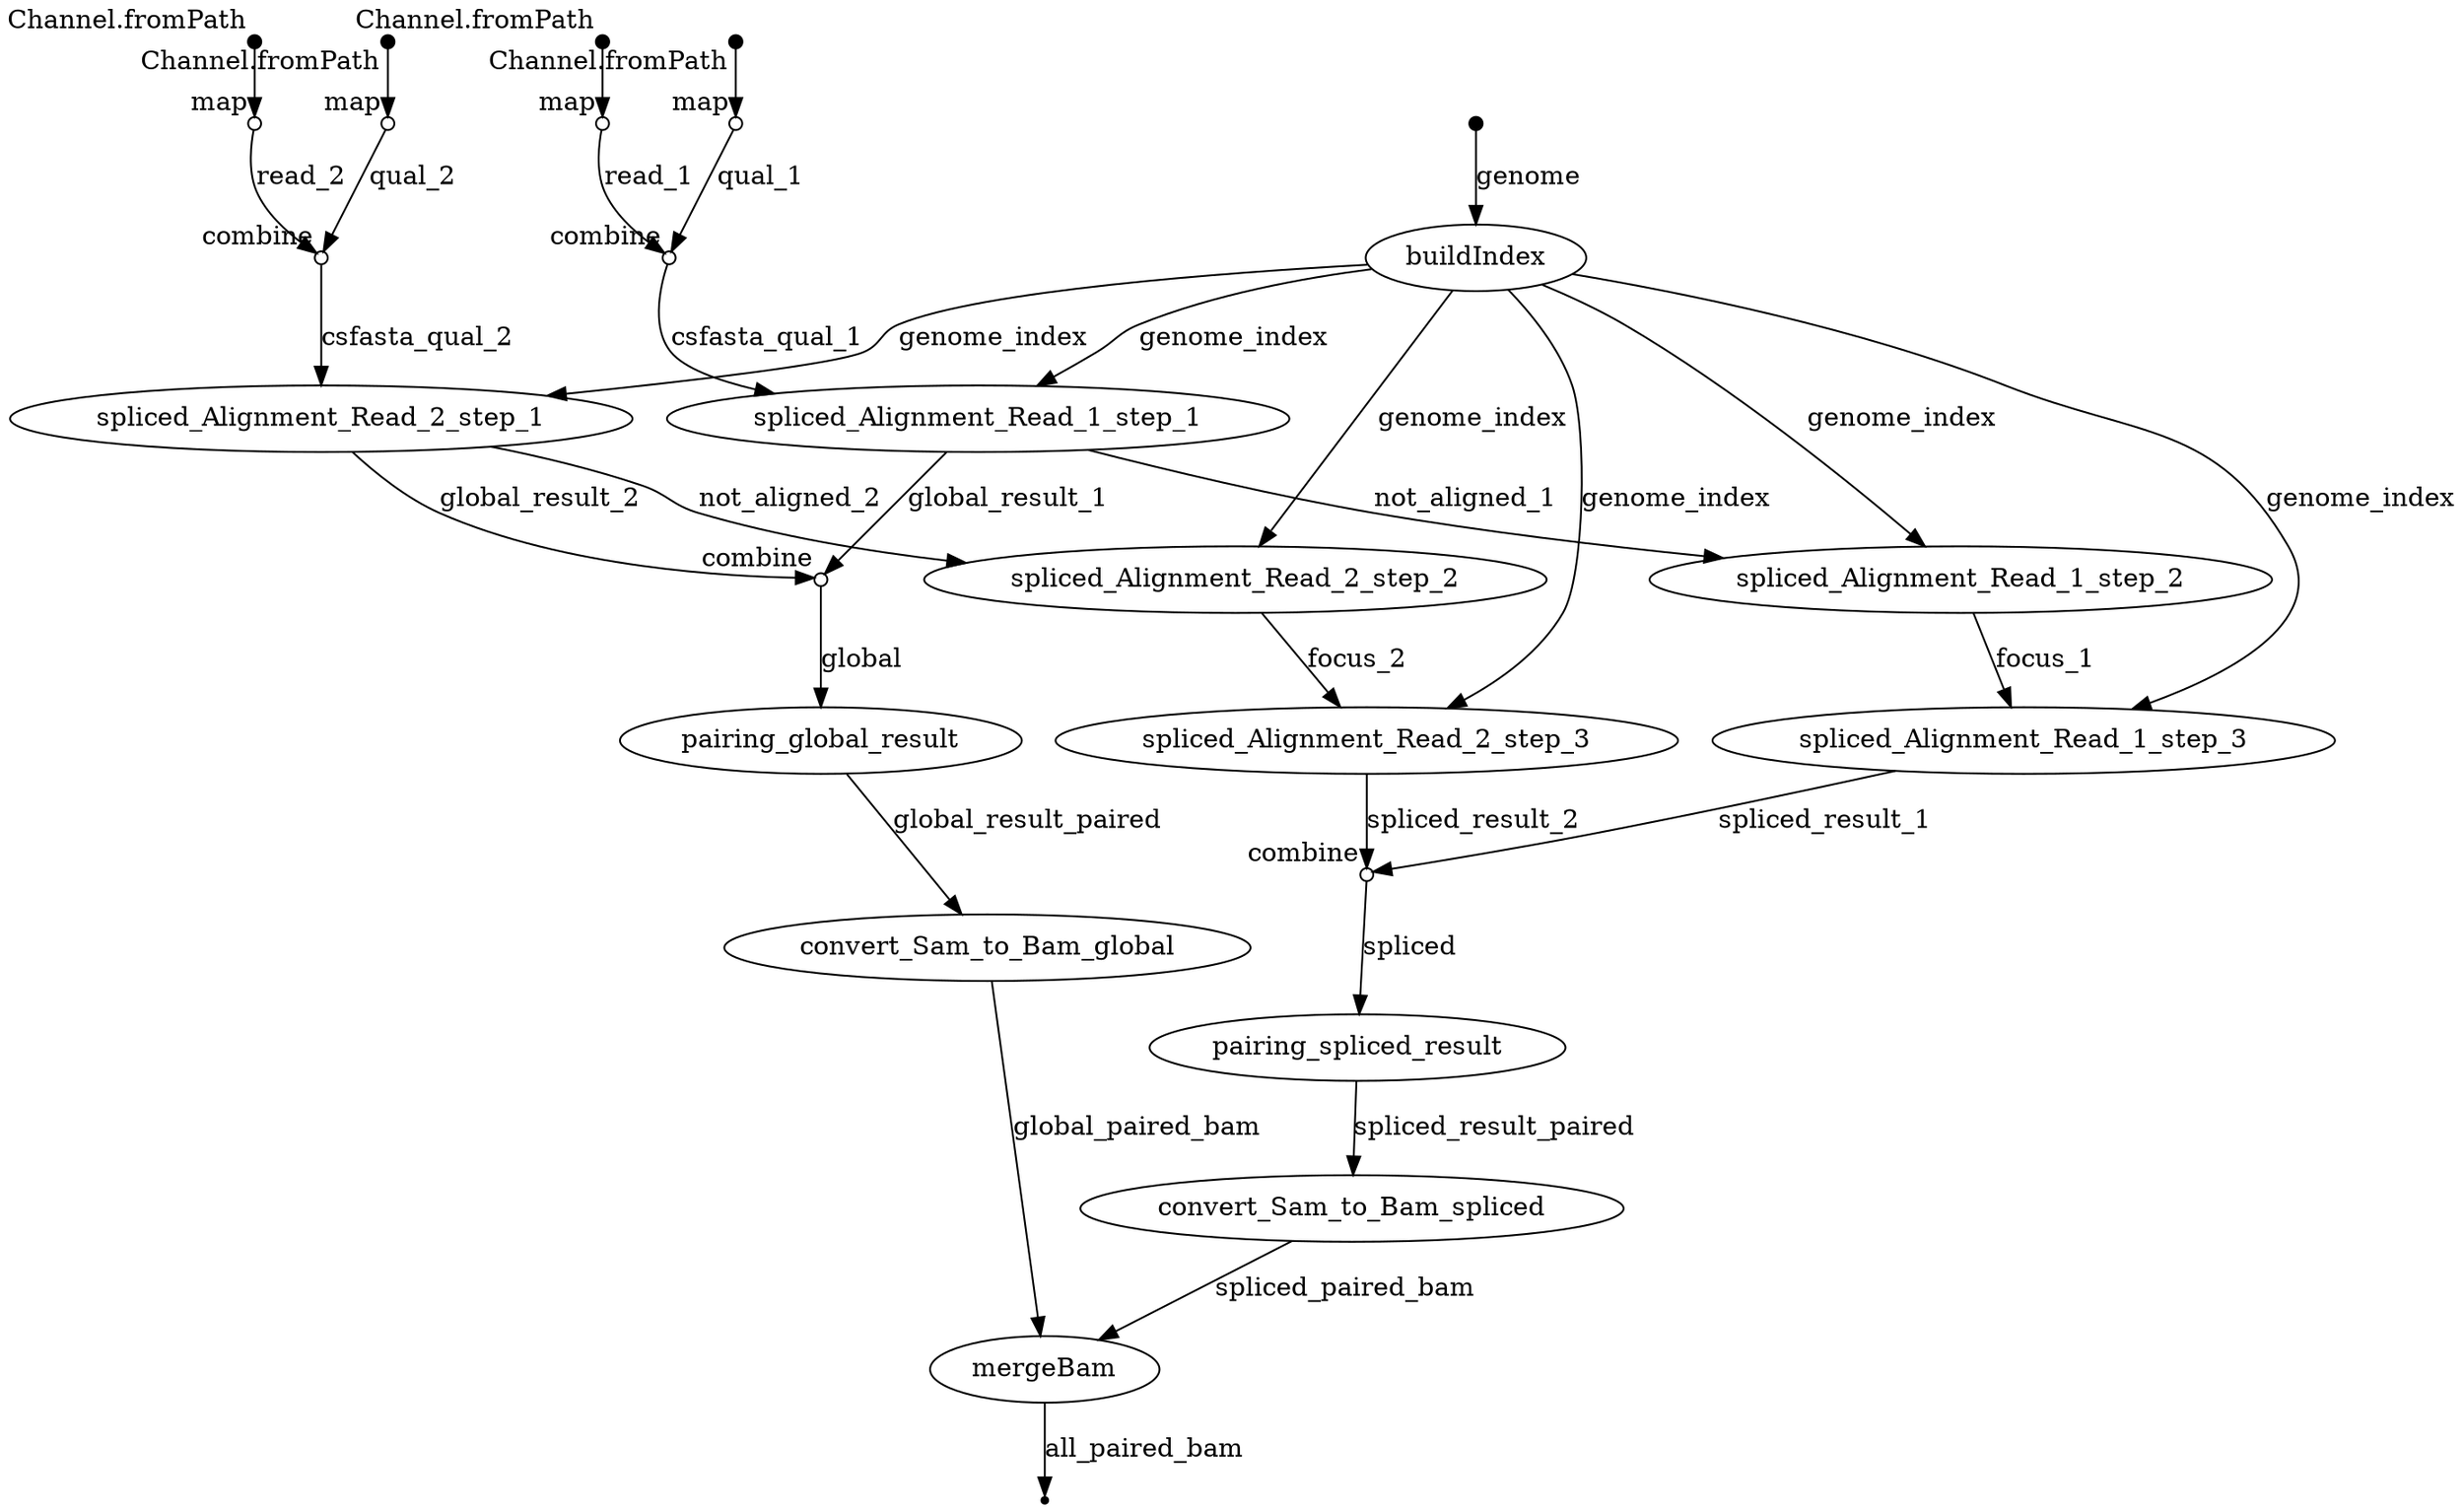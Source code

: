 digraph dag {
p0 [shape=point,label="",fixedsize=true,width=0.1,xlabel="Channel.fromPath"];
p1 [shape=circle,label="",fixedsize=true,width=0.1,xlabel="map"];
p0 -> p1;

p1 [shape=circle,label="",fixedsize=true,width=0.1,xlabel="map"];
p8 [shape=circle,label="",fixedsize=true,width=0.1,xlabel="combine"];
p1 -> p8 [label="read_1"];

p2 [shape=point,label="",fixedsize=true,width=0.1,xlabel="Channel.fromPath"];
p3 [shape=circle,label="",fixedsize=true,width=0.1,xlabel="map"];
p2 -> p3;

p3 [shape=circle,label="",fixedsize=true,width=0.1,xlabel="map"];
p9 [shape=circle,label="",fixedsize=true,width=0.1,xlabel="combine"];
p3 -> p9 [label="read_2"];

p4 [shape=point,label="",fixedsize=true,width=0.1,xlabel="Channel.fromPath"];
p5 [shape=circle,label="",fixedsize=true,width=0.1,xlabel="map"];
p4 -> p5;

p5 [shape=circle,label="",fixedsize=true,width=0.1,xlabel="map"];
p8 [shape=circle,label="",fixedsize=true,width=0.1,xlabel="combine"];
p5 -> p8 [label="qual_1"];

p6 [shape=point,label="",fixedsize=true,width=0.1,xlabel="Channel.fromPath"];
p7 [shape=circle,label="",fixedsize=true,width=0.1,xlabel="map"];
p6 -> p7;

p7 [shape=circle,label="",fixedsize=true,width=0.1,xlabel="map"];
p9 [shape=circle,label="",fixedsize=true,width=0.1,xlabel="combine"];
p7 -> p9 [label="qual_2"];

p8 [shape=circle,label="",fixedsize=true,width=0.1,xlabel="combine"];
p12 [label="spliced_Alignment_Read_1_step_1"];
p8 -> p12 [label="csfasta_qual_1"];

p9 [shape=circle,label="",fixedsize=true,width=0.1,xlabel="combine"];
p15 [label="spliced_Alignment_Read_2_step_1"];
p9 -> p15 [label="csfasta_qual_2"];

p10 [shape=point,label="",fixedsize=true,width=0.1];
p11 [label="buildIndex"];
p10 -> p11 [label="genome"];

p11 [label="buildIndex"];
p12 [label="spliced_Alignment_Read_1_step_1"];
p11 -> p12 [label="genome_index"];

p12 [label="spliced_Alignment_Read_1_step_1"];
p18 [shape=circle,label="",fixedsize=true,width=0.1,xlabel="combine"];
p12 -> p18 [label="global_result_1"];

p12 [label="spliced_Alignment_Read_1_step_1"];
p13 [label="spliced_Alignment_Read_1_step_2"];
p12 -> p13 [label="not_aligned_1"];

p11 [label="buildIndex"];
p13 [label="spliced_Alignment_Read_1_step_2"];
p11 -> p13 [label="genome_index"];

p13 [label="spliced_Alignment_Read_1_step_2"];
p14 [label="spliced_Alignment_Read_1_step_3"];
p13 -> p14 [label="focus_1"];

p11 [label="buildIndex"];
p14 [label="spliced_Alignment_Read_1_step_3"];
p11 -> p14 [label="genome_index"];

p14 [label="spliced_Alignment_Read_1_step_3"];
p19 [shape=circle,label="",fixedsize=true,width=0.1,xlabel="combine"];
p14 -> p19 [label="spliced_result_1"];

p11 [label="buildIndex"];
p15 [label="spliced_Alignment_Read_2_step_1"];
p11 -> p15 [label="genome_index"];

p15 [label="spliced_Alignment_Read_2_step_1"];
p18 [shape=circle,label="",fixedsize=true,width=0.1,xlabel="combine"];
p15 -> p18 [label="global_result_2"];

p15 [label="spliced_Alignment_Read_2_step_1"];
p16 [label="spliced_Alignment_Read_2_step_2"];
p15 -> p16 [label="not_aligned_2"];

p11 [label="buildIndex"];
p16 [label="spliced_Alignment_Read_2_step_2"];
p11 -> p16 [label="genome_index"];

p16 [label="spliced_Alignment_Read_2_step_2"];
p17 [label="spliced_Alignment_Read_2_step_3"];
p16 -> p17 [label="focus_2"];

p11 [label="buildIndex"];
p17 [label="spliced_Alignment_Read_2_step_3"];
p11 -> p17 [label="genome_index"];

p17 [label="spliced_Alignment_Read_2_step_3"];
p19 [shape=circle,label="",fixedsize=true,width=0.1,xlabel="combine"];
p17 -> p19 [label="spliced_result_2"];

p18 [shape=circle,label="",fixedsize=true,width=0.1,xlabel="combine"];
p20 [label="pairing_global_result"];
p18 -> p20 [label="global"];

p19 [shape=circle,label="",fixedsize=true,width=0.1,xlabel="combine"];
p21 [label="pairing_spliced_result"];
p19 -> p21 [label="spliced"];

p20 [label="pairing_global_result"];
p23 [label="convert_Sam_to_Bam_global"];
p20 -> p23 [label="global_result_paired"];

p21 [label="pairing_spliced_result"];
p22 [label="convert_Sam_to_Bam_spliced"];
p21 -> p22 [label="spliced_result_paired"];

p22 [label="convert_Sam_to_Bam_spliced"];
p24 [label="mergeBam"];
p22 -> p24 [label="spliced_paired_bam"];

p23 [label="convert_Sam_to_Bam_global"];
p24 [label="mergeBam"];
p23 -> p24 [label="global_paired_bam"];

p24 [label="mergeBam"];
p25 [shape=point];
p24 -> p25 [label="all_paired_bam"];

}
